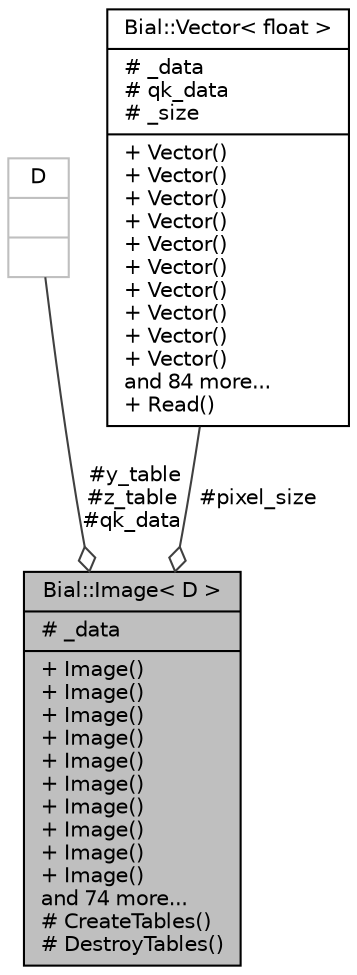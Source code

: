 digraph "Bial::Image&lt; D &gt;"
{
  edge [fontname="Helvetica",fontsize="10",labelfontname="Helvetica",labelfontsize="10"];
  node [fontname="Helvetica",fontsize="10",shape=record];
  Node1 [label="{Bial::Image\< D \>\n|# _data\l|+ Image()\l+ Image()\l+ Image()\l+ Image()\l+ Image()\l+ Image()\l+ Image()\l+ Image()\l+ Image()\l+ Image()\land 74 more...\l# CreateTables()\l# DestroyTables()\l}",height=0.2,width=0.4,color="black", fillcolor="grey75", style="filled", fontcolor="black"];
  Node2 -> Node1 [color="grey25",fontsize="10",style="solid",label=" #y_table\n#z_table\n#qk_data" ,arrowhead="odiamond",fontname="Helvetica"];
  Node2 [label="{D\n||}",height=0.2,width=0.4,color="grey75", fillcolor="white", style="filled"];
  Node3 -> Node1 [color="grey25",fontsize="10",style="solid",label=" #pixel_size" ,arrowhead="odiamond",fontname="Helvetica"];
  Node3 [label="{Bial::Vector\< float \>\n|# _data\l# qk_data\l# _size\l|+ Vector()\l+ Vector()\l+ Vector()\l+ Vector()\l+ Vector()\l+ Vector()\l+ Vector()\l+ Vector()\l+ Vector()\l+ Vector()\land 84 more...\l+ Read()\l}",height=0.2,width=0.4,color="black", fillcolor="white", style="filled",URL="$class_bial_1_1_vector.html"];
}
